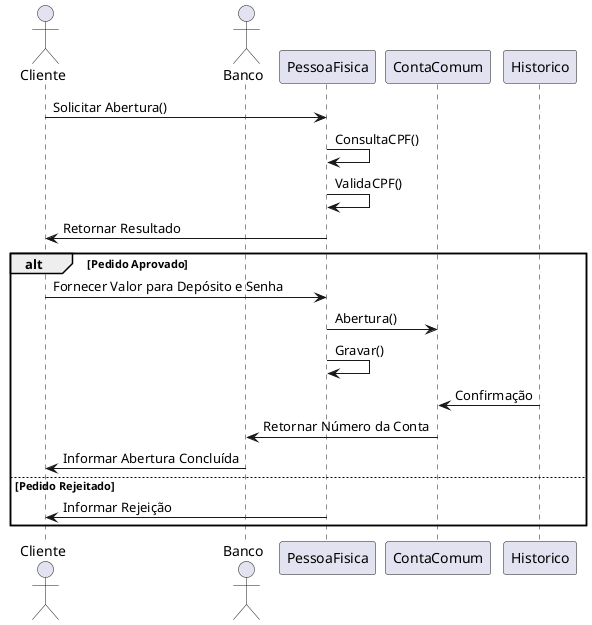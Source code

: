@startuml
actor Cliente
actor Banco

Cliente -> PessoaFisica : Solicitar Abertura()
PessoaFisica -> PessoaFisica : ConsultaCPF()
PessoaFisica -> PessoaFisica : ValidaCPF()
PessoaFisica -> Cliente : Retornar Resultado

alt Pedido Aprovado
    Cliente -> PessoaFisica : Fornecer Valor para Depósito e Senha
    PessoaFisica -> ContaComum : Abertura()
    PessoaFisica -> PessoaFisica : Gravar()
    Historico -> ContaComum : Confirmação
    ContaComum -> Banco : Retornar Número da Conta
    Banco -> Cliente : Informar Abertura Concluída
else Pedido Rejeitado
    PessoaFisica -> Cliente : Informar Rejeição
end
@enduml
